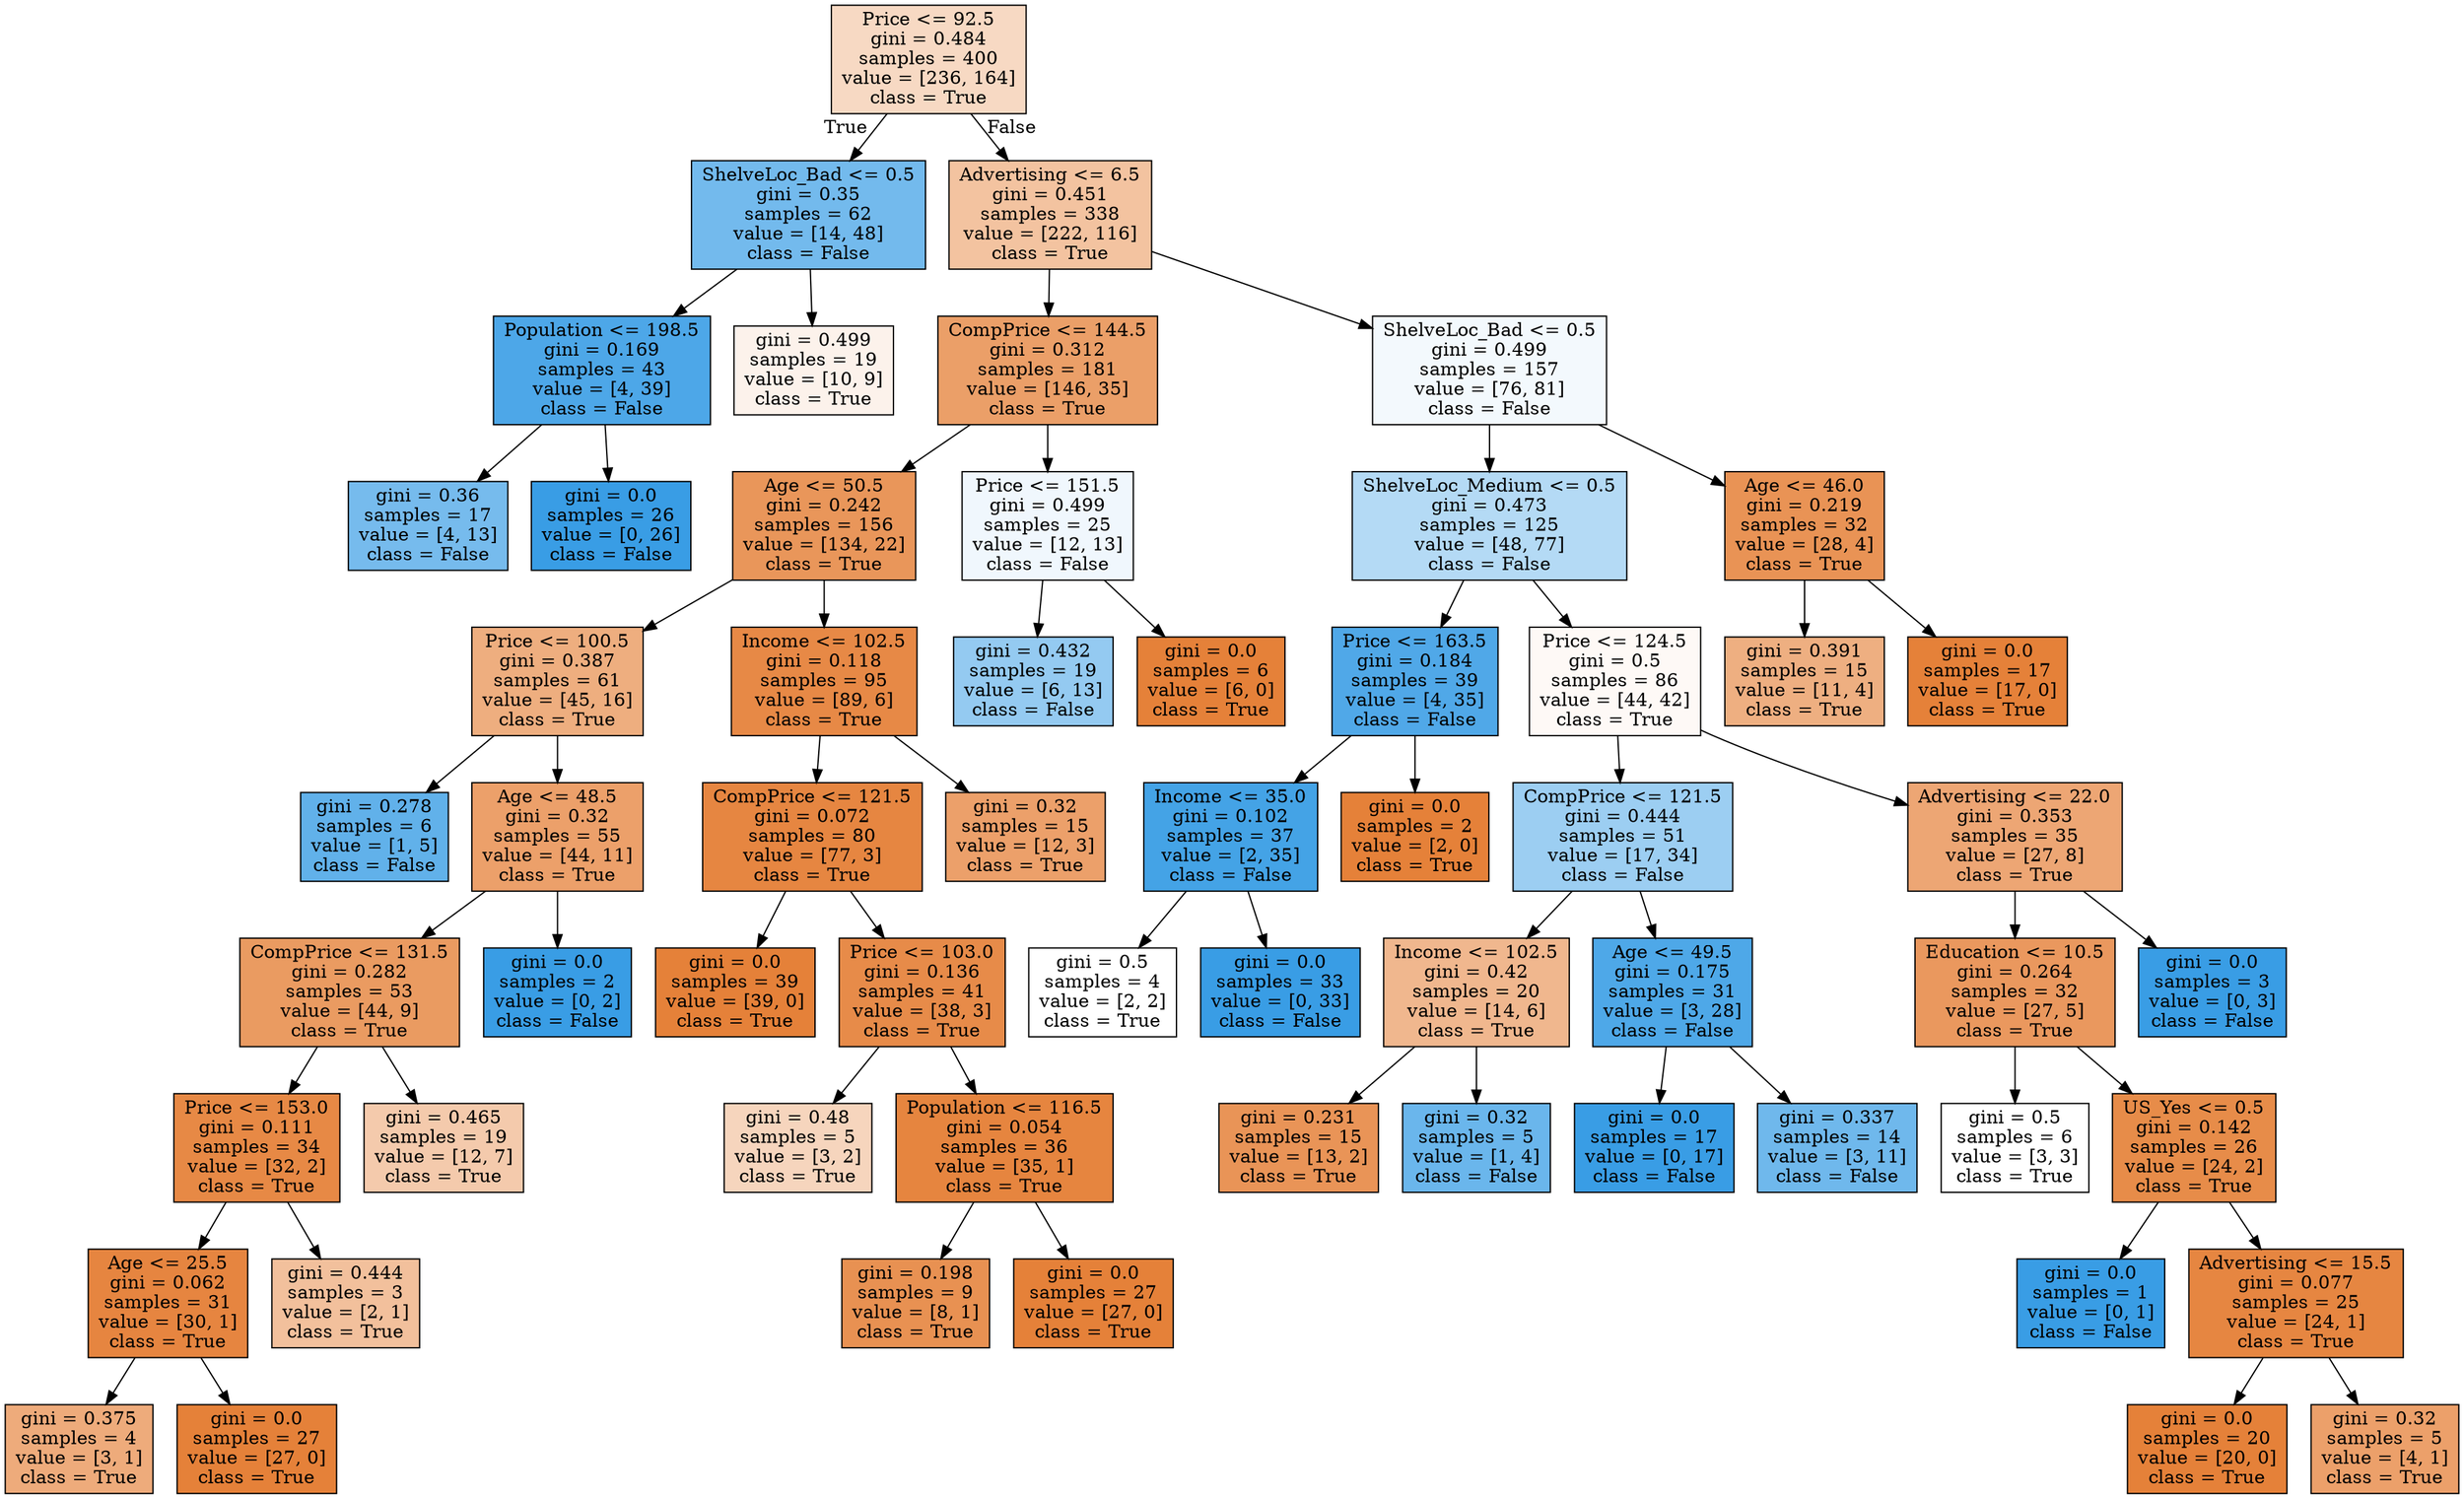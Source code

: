 digraph Tree {
node [shape=box, style="filled", color="black"] ;
0 [label="Price <= 92.5\ngini = 0.484\nsamples = 400\nvalue = [236, 164]\nclass = True", fillcolor="#f7d9c3"] ;
1 [label="ShelveLoc_Bad <= 0.5\ngini = 0.35\nsamples = 62\nvalue = [14, 48]\nclass = False", fillcolor="#73baed"] ;
0 -> 1 [labeldistance=2.5, labelangle=45, headlabel="True"] ;
2 [label="Population <= 198.5\ngini = 0.169\nsamples = 43\nvalue = [4, 39]\nclass = False", fillcolor="#4da7e8"] ;
1 -> 2 ;
3 [label="gini = 0.36\nsamples = 17\nvalue = [4, 13]\nclass = False", fillcolor="#76bbed"] ;
2 -> 3 ;
4 [label="gini = 0.0\nsamples = 26\nvalue = [0, 26]\nclass = False", fillcolor="#399de5"] ;
2 -> 4 ;
5 [label="gini = 0.499\nsamples = 19\nvalue = [10, 9]\nclass = True", fillcolor="#fcf2eb"] ;
1 -> 5 ;
6 [label="Advertising <= 6.5\ngini = 0.451\nsamples = 338\nvalue = [222, 116]\nclass = True", fillcolor="#f3c3a0"] ;
0 -> 6 [labeldistance=2.5, labelangle=-45, headlabel="False"] ;
7 [label="CompPrice <= 144.5\ngini = 0.312\nsamples = 181\nvalue = [146, 35]\nclass = True", fillcolor="#eb9f68"] ;
6 -> 7 ;
8 [label="Age <= 50.5\ngini = 0.242\nsamples = 156\nvalue = [134, 22]\nclass = True", fillcolor="#e9965a"] ;
7 -> 8 ;
9 [label="Price <= 100.5\ngini = 0.387\nsamples = 61\nvalue = [45, 16]\nclass = True", fillcolor="#eeae7f"] ;
8 -> 9 ;
10 [label="gini = 0.278\nsamples = 6\nvalue = [1, 5]\nclass = False", fillcolor="#61b1ea"] ;
9 -> 10 ;
11 [label="Age <= 48.5\ngini = 0.32\nsamples = 55\nvalue = [44, 11]\nclass = True", fillcolor="#eca06a"] ;
9 -> 11 ;
12 [label="CompPrice <= 131.5\ngini = 0.282\nsamples = 53\nvalue = [44, 9]\nclass = True", fillcolor="#ea9b61"] ;
11 -> 12 ;
13 [label="Price <= 153.0\ngini = 0.111\nsamples = 34\nvalue = [32, 2]\nclass = True", fillcolor="#e78945"] ;
12 -> 13 ;
14 [label="Age <= 25.5\ngini = 0.062\nsamples = 31\nvalue = [30, 1]\nclass = True", fillcolor="#e68540"] ;
13 -> 14 ;
15 [label="gini = 0.375\nsamples = 4\nvalue = [3, 1]\nclass = True", fillcolor="#eeab7b"] ;
14 -> 15 ;
16 [label="gini = 0.0\nsamples = 27\nvalue = [27, 0]\nclass = True", fillcolor="#e58139"] ;
14 -> 16 ;
17 [label="gini = 0.444\nsamples = 3\nvalue = [2, 1]\nclass = True", fillcolor="#f2c09c"] ;
13 -> 17 ;
18 [label="gini = 0.465\nsamples = 19\nvalue = [12, 7]\nclass = True", fillcolor="#f4caac"] ;
12 -> 18 ;
19 [label="gini = 0.0\nsamples = 2\nvalue = [0, 2]\nclass = False", fillcolor="#399de5"] ;
11 -> 19 ;
20 [label="Income <= 102.5\ngini = 0.118\nsamples = 95\nvalue = [89, 6]\nclass = True", fillcolor="#e78946"] ;
8 -> 20 ;
21 [label="CompPrice <= 121.5\ngini = 0.072\nsamples = 80\nvalue = [77, 3]\nclass = True", fillcolor="#e68641"] ;
20 -> 21 ;
22 [label="gini = 0.0\nsamples = 39\nvalue = [39, 0]\nclass = True", fillcolor="#e58139"] ;
21 -> 22 ;
23 [label="Price <= 103.0\ngini = 0.136\nsamples = 41\nvalue = [38, 3]\nclass = True", fillcolor="#e78b49"] ;
21 -> 23 ;
24 [label="gini = 0.48\nsamples = 5\nvalue = [3, 2]\nclass = True", fillcolor="#f6d5bd"] ;
23 -> 24 ;
25 [label="Population <= 116.5\ngini = 0.054\nsamples = 36\nvalue = [35, 1]\nclass = True", fillcolor="#e6853f"] ;
23 -> 25 ;
26 [label="gini = 0.198\nsamples = 9\nvalue = [8, 1]\nclass = True", fillcolor="#e89152"] ;
25 -> 26 ;
27 [label="gini = 0.0\nsamples = 27\nvalue = [27, 0]\nclass = True", fillcolor="#e58139"] ;
25 -> 27 ;
28 [label="gini = 0.32\nsamples = 15\nvalue = [12, 3]\nclass = True", fillcolor="#eca06a"] ;
20 -> 28 ;
29 [label="Price <= 151.5\ngini = 0.499\nsamples = 25\nvalue = [12, 13]\nclass = False", fillcolor="#f0f7fd"] ;
7 -> 29 ;
30 [label="gini = 0.432\nsamples = 19\nvalue = [6, 13]\nclass = False", fillcolor="#94caf1"] ;
29 -> 30 ;
31 [label="gini = 0.0\nsamples = 6\nvalue = [6, 0]\nclass = True", fillcolor="#e58139"] ;
29 -> 31 ;
32 [label="ShelveLoc_Bad <= 0.5\ngini = 0.499\nsamples = 157\nvalue = [76, 81]\nclass = False", fillcolor="#f3f9fd"] ;
6 -> 32 ;
33 [label="ShelveLoc_Medium <= 0.5\ngini = 0.473\nsamples = 125\nvalue = [48, 77]\nclass = False", fillcolor="#b4daf5"] ;
32 -> 33 ;
34 [label="Price <= 163.5\ngini = 0.184\nsamples = 39\nvalue = [4, 35]\nclass = False", fillcolor="#50a8e8"] ;
33 -> 34 ;
35 [label="Income <= 35.0\ngini = 0.102\nsamples = 37\nvalue = [2, 35]\nclass = False", fillcolor="#44a3e6"] ;
34 -> 35 ;
36 [label="gini = 0.5\nsamples = 4\nvalue = [2, 2]\nclass = True", fillcolor="#ffffff"] ;
35 -> 36 ;
37 [label="gini = 0.0\nsamples = 33\nvalue = [0, 33]\nclass = False", fillcolor="#399de5"] ;
35 -> 37 ;
38 [label="gini = 0.0\nsamples = 2\nvalue = [2, 0]\nclass = True", fillcolor="#e58139"] ;
34 -> 38 ;
39 [label="Price <= 124.5\ngini = 0.5\nsamples = 86\nvalue = [44, 42]\nclass = True", fillcolor="#fef9f6"] ;
33 -> 39 ;
40 [label="CompPrice <= 121.5\ngini = 0.444\nsamples = 51\nvalue = [17, 34]\nclass = False", fillcolor="#9ccef2"] ;
39 -> 40 ;
41 [label="Income <= 102.5\ngini = 0.42\nsamples = 20\nvalue = [14, 6]\nclass = True", fillcolor="#f0b78e"] ;
40 -> 41 ;
42 [label="gini = 0.231\nsamples = 15\nvalue = [13, 2]\nclass = True", fillcolor="#e99457"] ;
41 -> 42 ;
43 [label="gini = 0.32\nsamples = 5\nvalue = [1, 4]\nclass = False", fillcolor="#6ab6ec"] ;
41 -> 43 ;
44 [label="Age <= 49.5\ngini = 0.175\nsamples = 31\nvalue = [3, 28]\nclass = False", fillcolor="#4ea8e8"] ;
40 -> 44 ;
45 [label="gini = 0.0\nsamples = 17\nvalue = [0, 17]\nclass = False", fillcolor="#399de5"] ;
44 -> 45 ;
46 [label="gini = 0.337\nsamples = 14\nvalue = [3, 11]\nclass = False", fillcolor="#6fb8ec"] ;
44 -> 46 ;
47 [label="Advertising <= 22.0\ngini = 0.353\nsamples = 35\nvalue = [27, 8]\nclass = True", fillcolor="#eda674"] ;
39 -> 47 ;
48 [label="Education <= 10.5\ngini = 0.264\nsamples = 32\nvalue = [27, 5]\nclass = True", fillcolor="#ea985e"] ;
47 -> 48 ;
49 [label="gini = 0.5\nsamples = 6\nvalue = [3, 3]\nclass = True", fillcolor="#ffffff"] ;
48 -> 49 ;
50 [label="US_Yes <= 0.5\ngini = 0.142\nsamples = 26\nvalue = [24, 2]\nclass = True", fillcolor="#e78c49"] ;
48 -> 50 ;
51 [label="gini = 0.0\nsamples = 1\nvalue = [0, 1]\nclass = False", fillcolor="#399de5"] ;
50 -> 51 ;
52 [label="Advertising <= 15.5\ngini = 0.077\nsamples = 25\nvalue = [24, 1]\nclass = True", fillcolor="#e68641"] ;
50 -> 52 ;
53 [label="gini = 0.0\nsamples = 20\nvalue = [20, 0]\nclass = True", fillcolor="#e58139"] ;
52 -> 53 ;
54 [label="gini = 0.32\nsamples = 5\nvalue = [4, 1]\nclass = True", fillcolor="#eca06a"] ;
52 -> 54 ;
55 [label="gini = 0.0\nsamples = 3\nvalue = [0, 3]\nclass = False", fillcolor="#399de5"] ;
47 -> 55 ;
56 [label="Age <= 46.0\ngini = 0.219\nsamples = 32\nvalue = [28, 4]\nclass = True", fillcolor="#e99355"] ;
32 -> 56 ;
57 [label="gini = 0.391\nsamples = 15\nvalue = [11, 4]\nclass = True", fillcolor="#eeaf81"] ;
56 -> 57 ;
58 [label="gini = 0.0\nsamples = 17\nvalue = [17, 0]\nclass = True", fillcolor="#e58139"] ;
56 -> 58 ;
}